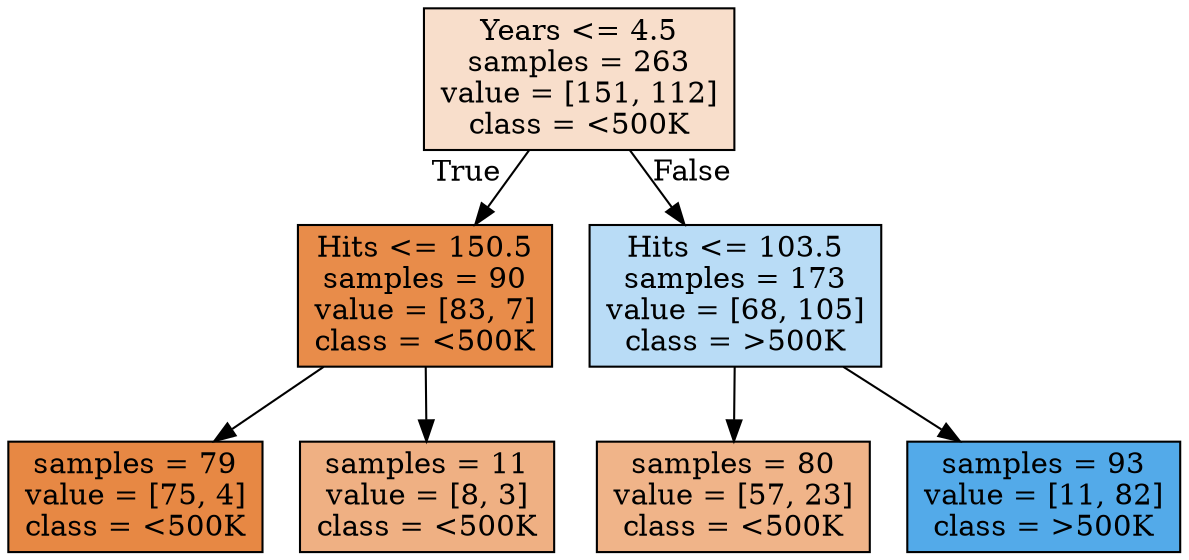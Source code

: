 digraph Tree {
node [shape=box, style="filled", color="black"] ;
0 [label="Years <= 4.5\nsamples = 263\nvalue = [151, 112]\nclass = <500K", fillcolor="#e5813942"] ;
1 [label="Hits <= 150.5\nsamples = 90\nvalue = [83, 7]\nclass = <500K", fillcolor="#e58139e9"] ;
0 -> 1 [labeldistance=2.5, labelangle=45, headlabel="True"] ;
2 [label="samples = 79\nvalue = [75, 4]\nclass = <500K", fillcolor="#e58139f1"] ;
1 -> 2 ;
3 [label="samples = 11\nvalue = [8, 3]\nclass = <500K", fillcolor="#e581399f"] ;
1 -> 3 ;
4 [label="Hits <= 103.5\nsamples = 173\nvalue = [68, 105]\nclass = >500K", fillcolor="#399de55a"] ;
0 -> 4 [labeldistance=2.5, labelangle=-45, headlabel="False"] ;
5 [label="samples = 80\nvalue = [57, 23]\nclass = <500K", fillcolor="#e5813998"] ;
4 -> 5 ;
6 [label="samples = 93\nvalue = [11, 82]\nclass = >500K", fillcolor="#399de5dd"] ;
4 -> 6 ;
}
